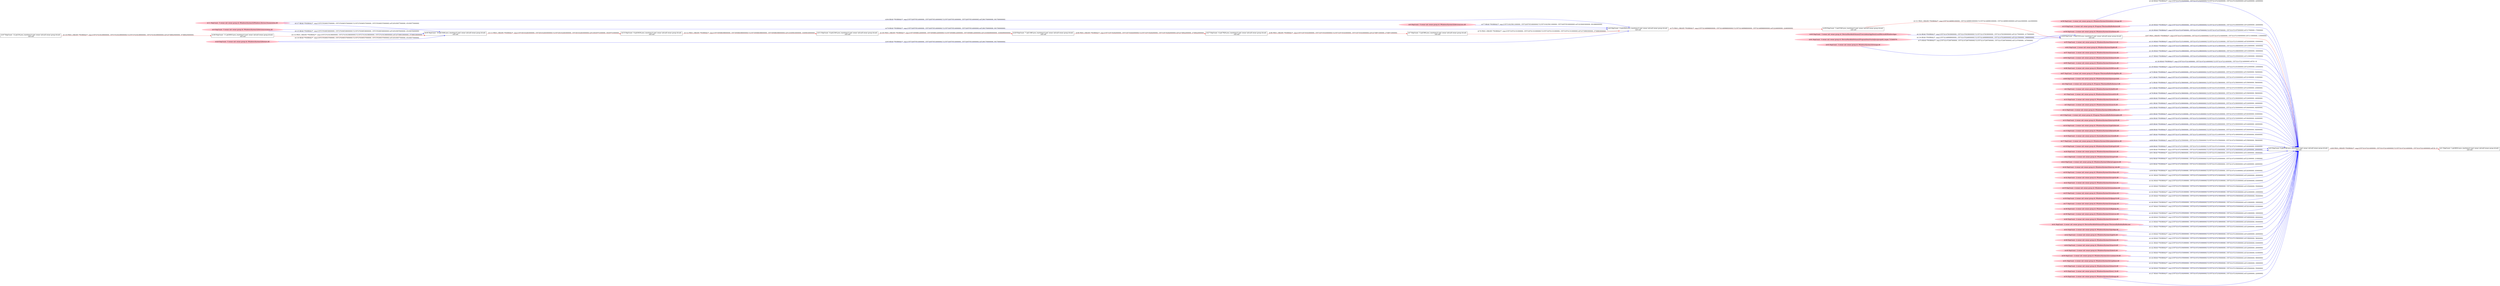 digraph  {
rankdir=LR
"56"[color=pink,label="id:56 HopCount: -2 owner uid: owner group id: /Windows/System32/windows.storage.dll ", shape=oval,style=filled];
"0"[color=black,label="id:0 HopCount: 0 pid:6768 proc_starttime:0 cmd: owner uid:null owner group id:null,\n null null", shape=box,style=solid];
"56" -> "0" [id=128,__obj="READ"color=blue,label="id:128 READ **NORMAL**  seqs:[1557321472192000000, 1557321472192000000] T:[1557321472192000000, 1557321472192000000] relT:[22000000, 22000000]",style=solid];
"19"[color=pink,label="id:19 HopCount: -2 owner uid: owner group id: /Program Files/mozilla/firefox/xul.dll ", shape=oval,style=filled];
"19" -> "0" [id=129,__obj="READ"color=blue,label="id:129 READ **NORMAL**  seqs:[1557321472190000000, 1557321472190000000] T:[1557321472190000000, 1557321472190000000] relT:[24000000, 24000000]",style=solid];
"58"[color=pink,label="id:58 HopCount: -2 owner uid: owner group id: /Windows/System32/uxtheme.dll ", shape=oval,style=filled];
"58" -> "0" [id=130,__obj="READ"color=blue,label="id:130 READ **NORMAL**  seqs:[1557321472197000000, 1557321472197000000] T:[1557321472197000000, 1557321472197000000] relT:[17000000, 17000000]",style=solid];
"59"[color=black,label="id:59 HopCount: -3 pid:5340 proc_starttime:0 cmd: owner uid:null owner group id:null,\n null null", shape=box,style=solid];
"28"[color=black,label="id:28 HopCount: -2 pid:5332 proc_starttime:0 cmd: owner uid:null owner group id:null,\n null null", shape=box,style=solid];
"59" -> "28" [id=131,__obj="PROC_CREATE"color=red,label="id:131 PROC_CREATE **NORMAL**  seqs:[1557321469991000000, 1557321469991000000] T:[1557321469991000000, 1557321469991000000] relT:[2223000000, 2223000000]",style=solid];
"60"[color=pink,label="id:60 HopCount: -3 owner uid: owner group id: /Device/HarddiskVolume2/Users/admin/AppData/Local/Microsoft/WindowsApps ", shape=oval,style=filled];
"60" -> "28" [id=132,__obj="READ"color=blue,label="id:132 READ **NORMAL**  seqs:[1557321470039000000, 1557321470039000000] T:[1557321470039000000, 1557321470039000000] relT:[2175000000, 2175000000]",style=solid];
"55"[color=pink,label="id:55 HopCount: -2 owner uid: owner group id: /Windows/System32/msvcrt.dll ", shape=oval,style=filled];
"55" -> "0" [id=133,__obj="READ"color=blue,label="id:133 READ **NORMAL**  seqs:[1557321472151000000, 1557321472151000000] T:[1557321472151000000, 1557321472151000000] relT:[63000000, 63000000]",style=solid];
"61"[color=pink,label="id:61 HopCount: -3 owner uid: owner group id: /Device/HarddiskVolume2/ProgramData/Oracle/Java/javapath_target_715365579 ", shape=oval,style=filled];
"61" -> "28" [id=134,__obj="READ"color=blue,label="id:134 READ **NORMAL**  seqs:[1557321469999000000, 1557321470246000000] T:[1557321469999000000, 1557321470246000000] relT:[2215000000, 1968000000]",style=solid];
"62"[color=pink,label="id:62 HopCount: -2 owner uid: owner group id: /Windows/System32/pdh.dll ", shape=oval,style=filled];
"62" -> "0" [id=135,__obj="READ"color=blue,label="id:135 READ **NORMAL**  seqs:[1557321472198000000, 1557321472198000000] T:[1557321472198000000, 1557321472198000000] relT:[16000000, 16000000]",style=solid];
"57"[color=pink,label="id:57 HopCount: -2 owner uid: owner group id: /Windows/System32/userenv.dll ", shape=oval,style=filled];
"57" -> "0" [id=136,__obj="READ"color=blue,label="id:136 READ **NORMAL**  seqs:[1557321472198000000, 1557321472198000000] T:[1557321472198000000, 1557321472198000000] relT:[16000000, 16000000]",style=solid];
"64"[color=pink,label="id:64 HopCount: -2 owner uid: owner group id: /Windows/System32/oleaut32.dll ", shape=oval,style=filled];
"64" -> "0" [id=137,__obj="READ"color=blue,label="id:137 READ **NORMAL**  seqs:[1557321472195000000, 1557321472195000000] T:[1557321472195000000, 1557321472195000000] relT:[19000000, 19000000]",style=solid];
"65"[color=pink,label="id:65 HopCount: -2 owner uid: owner group id: /Windows/System32/ntmarta.dll ", shape=oval,style=filled];
"65" -> "0" [id=138,__obj="READ"color=blue,label="id:138 READ **NORMAL**  seqs:[1557321472214000000, 1557321472214000000] T:[1557321472214000000, 1557321472214000000] relT:[0, 0]",style=solid];
"66"[color=pink,label="id:66 HopCount: -2 owner uid: owner group id: /Windows/System32/SHCore.dll ", shape=oval,style=filled];
"66" -> "0" [id=139,__obj="READ"color=blue,label="id:139 READ **NORMAL**  seqs:[1557321472191000000, 1557321472191000000] T:[1557321472191000000, 1557321472191000000] relT:[23000000, 23000000]",style=solid];
"1"[color=black,label="id:1 HopCount: 1 pid:8816 proc_starttime:0 cmd: owner uid:null owner group id:null,\n null null", shape=box,style=solid];
"0" -> "1" [id=69,__obj="PROC_CREATE"color=red,label="id:69 PROC_CREATE **NORMAL**  seqs:[1557321472214000000, 1557321472214000000] T:[1557321472214000000, 1557321472214000000] relT:[0, 0]",style=solid];
"67"[color=pink,label="id:67 HopCount: -2 owner uid: owner group id: /Program Files/mozilla/firefox/lgpllibs.dll ", shape=oval,style=filled];
"67" -> "0" [id=70,__obj="READ"color=blue,label="id:70 READ **NORMAL**  seqs:[1557321472160000000, 1557321472160000000] T:[1557321472160000000, 1557321472160000000] relT:[54000000, 54000000]",style=solid];
"68"[color=pink,label="id:68 HopCount: -2 owner uid: owner group id: /Windows/System32/powrprof.dll ", shape=oval,style=filled];
"68" -> "0" [id=71,__obj="READ"color=blue,label="id:71 READ **NORMAL**  seqs:[1557321472193000000, 1557321472193000000] T:[1557321472193000000, 1557321472193000000] relT:[21000000, 21000000]",style=solid];
"2"[color=pink,label="id:2 HopCount: -2 owner uid: owner group id: /Program Files/mozilla/firefox/nss3.dll ", shape=oval,style=filled];
"2" -> "0" [id=72,__obj="READ"color=blue,label="id:72 READ **NORMAL**  seqs:[1557321472158000000, 1557321472158000000] T:[1557321472158000000, 1557321472158000000] relT:[56000000, 56000000]",style=solid];
"4"[color=pink,label="id:4 HopCount: -2 owner uid: owner group id: /Windows/System32/shell32.dll ", shape=oval,style=filled];
"4" -> "0" [id=73,__obj="READ"color=blue,label="id:73 READ **NORMAL**  seqs:[1557321472191000000, 1557321472191000000] T:[1557321472191000000, 1557321472191000000] relT:[23000000, 23000000]",style=solid];
"63"[color=pink,label="id:63 HopCount: -3 owner uid: owner group id: /Windows/System32/twinapi.dll ", shape=oval,style=filled];
"63" -> "28" [id=74,__obj="READ"color=blue,label="id:74 READ **NORMAL**  seqs:[1557321472067000000, 1557321472067000000] T:[1557321472067000000, 1557321472067000000] relT:[147000000, 147000000]",style=solid];
"6"[color=black,label="id:6 HopCount: -4 pid:6544 proc_starttime:0 cmd: owner uid:null owner group id:null,\n null null", shape=box,style=solid];
"6" -> "59" [id=75,__obj="PROC_CREATE"color=red,label="id:75 PROC_CREATE **NORMAL**  seqs:[1557321469968000000, 1557321469968000000] T:[1557321469968000000, 1557321469968000000] relT:[2246000000, 2246000000]",style=solid];
"7"[color=black,label="id:7 HopCount: -5 pid:568 proc_starttime:0 cmd: owner uid:null owner group id:null,\n null null", shape=box,style=solid];
"7" -> "6" [id=76,__obj="PROC_CREATE"color=red,label="id:76 PROC_CREATE **NORMAL**  seqs:[1557318741331000000, 1557318741331000000] T:[1557318741331000000, 1557318741331000000] relT:[2730883000000, 2730883000000]",style=solid];
"8"[color=pink,label="id:8 HopCount: -5 owner uid: owner group id: /Windows/System32/deviceaccess.dll ", shape=oval,style=filled];
"8" -> "6" [id=77,__obj="READ"color=blue,label="id:77 READ **NORMAL**  seqs:[1557319235811000000, 1557320570518000000] T:[1557319235811000000, 1557320570518000000] relT:[2236403000000, 901696000000]",style=solid];
"3"[color=pink,label="id:3 HopCount: -2 owner uid: owner group id: /Windows/System32/wsock32.dll ", shape=oval,style=filled];
"3" -> "0" [id=78,__obj="READ"color=blue,label="id:78 READ **NORMAL**  seqs:[1557321472158000000, 1557321472158000000] T:[1557321472158000000, 1557321472158000000] relT:[56000000, 56000000]",style=solid];
"9"[color=pink,label="id:9 HopCount: -5 owner uid: owner group id: /Windows/System32/deviceassociation.dll ", shape=oval,style=filled];
"9" -> "6" [id=79,__obj="READ"color=blue,label="id:79 READ **NORMAL**  seqs:[1557320570514000000, 1557320570514000000] T:[1557320570514000000, 1557320570514000000] relT:[901700000000, 901700000000]",style=solid];
"10"[color=pink,label="id:10 HopCount: -2 owner uid: owner group id: /Windows/System32/win32u.dll ", shape=oval,style=filled];
"10" -> "0" [id=80,__obj="READ"color=blue,label="id:80 READ **NORMAL**  seqs:[1557321472190000000, 1557321472190000000] T:[1557321472190000000, 1557321472190000000] relT:[24000000, 24000000]",style=solid];
"5"[color=pink,label="id:5 HopCount: -2 owner uid: owner group id: /Windows/System32/user32.dll ", shape=oval,style=filled];
"5" -> "0" [id=81,__obj="READ"color=blue,label="id:81 READ **NORMAL**  seqs:[1557321472190000000, 1557321472190000000] T:[1557321472190000000, 1557321472190000000] relT:[24000000, 24000000]",style=solid];
"12"[color=pink,label="id:12 HopCount: -2 owner uid: owner group id: /Windows/System32/KernelBase.dll ", shape=oval,style=filled];
"12" -> "0" [id=82,__obj="READ"color=blue,label="id:82 READ **NORMAL**  seqs:[1557321472150000000, 1557321472150000000] T:[1557321472150000000, 1557321472150000000] relT:[64000000, 64000000]",style=solid];
"13"[color=pink,label="id:13 HopCount: -2 owner uid: owner group id: /Program Files/mozilla/firefox/mozglue.dll ", shape=oval,style=filled];
"13" -> "0" [id=83,__obj="READ"color=blue,label="id:83 READ **NORMAL**  seqs:[1557321472151000000, 1557321472151000000] T:[1557321472151000000, 1557321472151000000] relT:[63000000, 63000000]",style=solid];
"14"[color=pink,label="id:14 HopCount: -2 owner uid: owner group id: /Windows/System32/msvcp140.dll ", shape=oval,style=filled];
"14" -> "0" [id=84,__obj="READ"color=blue,label="id:84 READ **NORMAL**  seqs:[1557321472152000000, 1557321472152000000] T:[1557321472152000000, 1557321472152000000] relT:[62000000, 62000000]",style=solid];
"34"[color=pink,label="id:34 HopCount: -2 owner uid: owner group id: /Windows/System32/gdi32full.dll ", shape=oval,style=filled];
"34" -> "0" [id=85,__obj="READ"color=blue,label="id:85 READ **NORMAL**  seqs:[1557321472190000000, 1557321472190000000] T:[1557321472190000000, 1557321472190000000] relT:[24000000, 24000000]",style=solid];
"15"[color=pink,label="id:15 HopCount: -2 owner uid: owner group id: /Windows/System32/kernel32.dll ", shape=oval,style=filled];
"15" -> "0" [id=86,__obj="READ"color=blue,label="id:86 READ **NORMAL**  seqs:[1557321472150000000, 1557321472150000000] T:[1557321472150000000, 1557321472150000000] relT:[64000000, 64000000]",style=solid];
"16"[color=pink,label="id:16 HopCount: -2 owner uid: owner group id: /SystemRoot/System32/ntdll.dll ", shape=oval,style=filled];
"16" -> "0" [id=87,__obj="READ"color=blue,label="id:87 READ **NORMAL**  seqs:[1557321472149000000, 1557321472149000000] T:[1557321472149000000, 1557321472149000000] relT:[65000000, 65000000]",style=solid];
"17"[color=pink,label="id:17 HopCount: -2 owner uid: owner group id: /Windows/System32/bcryptprimitives.dll ", shape=oval,style=filled];
"17" -> "0" [id=88,__obj="READ"color=blue,label="id:88 READ **NORMAL**  seqs:[1557321472155000000, 1557321472155000000] T:[1557321472155000000, 1557321472155000000] relT:[59000000, 59000000]",style=solid];
"18"[color=pink,label="id:18 HopCount: -2 owner uid: owner group id: /Windows/System32/advapi32.dll ", shape=oval,style=filled];
"18" -> "0" [id=89,__obj="READ"color=blue,label="id:89 READ **NORMAL**  seqs:[1557321472151000000, 1557321472151000000] T:[1557321472151000000, 1557321472151000000] relT:[63000000, 63000000]",style=solid];
"20"[color=pink,label="id:20 HopCount: -2 owner uid: owner group id: /Windows/System32/msasn1.dll ", shape=oval,style=filled];
"20" -> "0" [id=90,__obj="READ"color=blue,label="id:90 READ **NORMAL**  seqs:[1557321472194000000, 1557321472194000000] T:[1557321472194000000, 1557321472194000000] relT:[20000000, 20000000]",style=solid];
"21"[color=pink,label="id:21 HopCount: -2 owner uid: owner group id: /Windows/System32/usp10.dll ", shape=oval,style=filled];
"21" -> "0" [id=91,__obj="READ"color=blue,label="id:91 READ **NORMAL**  seqs:[1557321472196000000, 1557321472196000000] T:[1557321472196000000, 1557321472196000000] relT:[18000000, 18000000]",style=solid];
"22"[color=pink,label="id:22 HopCount: -2 owner uid: owner group id: /Windows/System32/kernel.appcore.dll ", shape=oval,style=filled];
"22" -> "0" [id=92,__obj="READ"color=blue,label="id:92 READ **NORMAL**  seqs:[1557321472193000000, 1557321472193000000] T:[1557321472193000000, 1557321472193000000] relT:[21000000, 21000000]",style=solid];
"24"[color=pink,label="id:24 HopCount: -2 owner uid: owner group id: /Windows/System32/msvcp_win.dll ", shape=oval,style=filled];
"24" -> "0" [id=93,__obj="READ"color=blue,label="id:93 READ **NORMAL**  seqs:[1557321472190000000, 1557321472190000000] T:[1557321472190000000, 1557321472190000000] relT:[24000000, 24000000]",style=solid];
"11"[color=pink,label="id:11 HopCount: -5 owner uid: owner group id: /Windows/System32/Windows.Devices.Enumeration.dll ", shape=oval,style=filled];
"11" -> "6" [id=94,__obj="READ"color=blue,label="id:94 READ **NORMAL**  seqs:[1557320570514000000, 1557320570514000000] T:[1557320570514000000, 1557320570514000000] relT:[901700000000, 901700000000]",style=solid];
"26"[color=pink,label="id:26 HopCount: -5 owner uid: owner group id: /Windows/System32/biwinrt.dll ", shape=oval,style=filled];
"26" -> "6" [id=95,__obj="READ"color=blue,label="id:95 READ **NORMAL**  seqs:[1557320570514000000, 1557320570514000000] T:[1557320570514000000, 1557320570514000000] relT:[901700000000, 901700000000]",style=solid];
"27"[color=black,label="id:27 HopCount: -6 pid:7828 proc_starttime:0 cmd: owner uid:null owner group id:null,\n null null", shape=box,style=solid];
"27" -> "7" [id=96,__obj="PROC_CREATE"color=red,label="id:96 PROC_CREATE **NORMAL**  seqs:[1557318735343000000, 1557318735343000000] T:[1557318735343000000, 1557318735343000000] relT:[2736871000000, 2736871000000]",style=solid];
"28" -> "0" [id=97,__obj="PROC_CREATE"color=red,label="id:97 PROC_CREATE **NORMAL**  seqs:[1557321472104000000, 1557321472104000000] T:[1557321472104000000, 1557321472104000000] relT:[110000000, 110000000]",style=solid];
"29"[color=black,label="id:29 HopCount: -7 pid:1460 proc_starttime:0 cmd: owner uid:null owner group id:null,\n null null", shape=box,style=solid];
"29" -> "27" [id=98,__obj="PROC_CREATE"color=red,label="id:98 PROC_CREATE **NORMAL**  seqs:[1557318735292000000, 1557318735292000000] T:[1557318735292000000, 1557318735292000000] relT:[2736922000000, 2736922000000]",style=solid];
"30"[color=pink,label="id:30 HopCount: -2 owner uid: owner group id: /Windows/System32/ucrtbase.dll ", shape=oval,style=filled];
"30" -> "0" [id=99,__obj="READ"color=blue,label="id:99 READ **NORMAL**  seqs:[1557321472151000000, 1557321472151000000] T:[1557321472151000000, 1557321472151000000] relT:[63000000, 63000000]",style=solid];
"31"[color=black,label="id:31 HopCount: -8 pid:2340 proc_starttime:0 cmd: owner uid:null owner group id:null,\n null null", shape=box,style=solid];
"31" -> "29" [id=100,__obj="PROC_CREATE"color=red,label="id:100 PROC_CREATE **NORMAL**  seqs:[1557305088124000000, 1557305088124000000] T:[1557305088124000000, 1557305088124000000] relT:[16384090000000, 16384090000000]",style=solid];
"32"[color=pink,label="id:32 HopCount: -2 owner uid: owner group id: /Windows/System32/crypt32.dll ", shape=oval,style=filled];
"32" -> "0" [id=101,__obj="READ"color=blue,label="id:101 READ **NORMAL**  seqs:[1557321472194000000, 1557321472194000000] T:[1557321472194000000, 1557321472194000000] relT:[20000000, 20000000]",style=solid];
"23"[color=pink,label="id:23 HopCount: -2 owner uid: owner group id: /Windows/System32/sechost.dll ", shape=oval,style=filled];
"23" -> "0" [id=102,__obj="READ"color=blue,label="id:102 READ **NORMAL**  seqs:[1557321472151000000, 1557321472151000000] T:[1557321472151000000, 1557321472151000000] relT:[63000000, 63000000]",style=solid];
"35"[color=pink,label="id:35 HopCount: -2 owner uid: owner group id: /Windows/System32/winmmbase.dll ", shape=oval,style=filled];
"35" -> "0" [id=103,__obj="READ"color=blue,label="id:103 READ **NORMAL**  seqs:[1557321472159000000, 1557321472159000000] T:[1557321472159000000, 1557321472159000000] relT:[55000000, 55000000]",style=solid];
"25"[color=pink,label="id:25 HopCount: -2 owner uid: owner group id: /Windows/System32/combase.dll ", shape=oval,style=filled];
"25" -> "0" [id=104,__obj="READ"color=blue,label="id:104 READ **NORMAL**  seqs:[1557321472191000000, 1557321472191000000] T:[1557321472191000000, 1557321472191000000] relT:[23000000, 23000000]",style=solid];
"36"[color=pink,label="id:36 HopCount: -2 owner uid: owner group id: /Windows/System32/cfgmgr32.dll ", shape=oval,style=filled];
"36" -> "0" [id=105,__obj="READ"color=blue,label="id:105 READ **NORMAL**  seqs:[1557321472159000000, 1557321472159000000] T:[1557321472159000000, 1557321472159000000] relT:[55000000, 55000000]",style=solid];
"37"[color=pink,label="id:37 HopCount: -2 owner uid: owner group id: /Windows/System32/setupapi.dll ", shape=oval,style=filled];
"37" -> "0" [id=106,__obj="READ"color=blue,label="id:106 READ **NORMAL**  seqs:[1557321472195000000, 1557321472195000000] T:[1557321472195000000, 1557321472195000000] relT:[19000000, 19000000]",style=solid];
"38"[color=pink,label="id:38 HopCount: -2 owner uid: owner group id: /Windows/System32/dbghelp.dll ", shape=oval,style=filled];
"38" -> "0" [id=107,__obj="READ"color=blue,label="id:107 READ **NORMAL**  seqs:[1557321472153000000, 1557321472153000000] T:[1557321472153000000, 1557321472153000000] relT:[61000000, 61000000]",style=solid];
"39"[color=pink,label="id:39 HopCount: -2 owner uid: owner group id: /Windows/System32/wintrust.dll ", shape=oval,style=filled];
"39" -> "0" [id=108,__obj="READ"color=blue,label="id:108 READ **NORMAL**  seqs:[1557321472195000000, 1557321472195000000] T:[1557321472195000000, 1557321472195000000] relT:[19000000, 19000000]",style=solid];
"40"[color=pink,label="id:40 HopCount: -2 owner uid: owner group id: /Windows/System32/version.dll ", shape=oval,style=filled];
"40" -> "0" [id=109,__obj="READ"color=blue,label="id:109 READ **NORMAL**  seqs:[1557321472154000000, 1557321472154000000] T:[1557321472154000000, 1557321472154000000] relT:[60000000, 60000000]",style=solid];
"41"[color=pink,label="id:41 HopCount: -2 owner uid: owner group id: /Device/HarddiskVolume2/Program Files/mozilla/firefox/firefox.exe ", shape=oval,style=filled];
"41" -> "0" [id=110,__obj="READ"color=blue,label="id:110 READ **NORMAL**  seqs:[1557321472149000000, 1557321472149000000] T:[1557321472149000000, 1557321472149000000] relT:[65000000, 65000000]",style=solid];
"43"[color=pink,label="id:43 HopCount: -2 owner uid: owner group id: /Windows/System32/profapi.dll ", shape=oval,style=filled];
"43" -> "0" [id=111,__obj="READ"color=blue,label="id:111 READ **NORMAL**  seqs:[1557321472194000000, 1557321472194000000] T:[1557321472194000000, 1557321472194000000] relT:[20000000, 20000000]",style=solid];
"33"[color=black,label="id:33 HopCount: -9 pid:8436 proc_starttime:0 cmd: owner uid:null owner group id:null,\n null null", shape=box,style=solid];
"33" -> "31" [id=112,__obj="PROC_CREATE"color=red,label="id:112 PROC_CREATE **NORMAL**  seqs:[1557305086398000000, 1557305086398000000] T:[1557305086398000000, 1557305086398000000] relT:[16385816000000, 16385816000000]",style=solid];
"45"[color=black,label="id:45 HopCount: -10 pid:3448 proc_starttime:0 cmd: owner uid:null owner group id:null,\n null null", shape=box,style=solid];
"45" -> "33" [id=113,__obj="PROC_CREATE"color=red,label="id:113 PROC_CREATE **NORMAL**  seqs:[1557291032463000000, 1557291032463000000] T:[1557291032463000000, 1557291032463000000] relT:[30439751000000, 30439751000000]",style=solid];
"46"[color=black,label="id:46 HopCount: -11 pid:6816 proc_starttime:0 cmd: owner uid:null owner group id:null,\n null null", shape=box,style=solid];
"46" -> "45" [id=114,__obj="PROC_CREATE"color=red,label="id:114 PROC_CREATE **NORMAL**  seqs:[1557274104196000000, 1557274104196000000] T:[1557274104196000000, 1557274104196000000] relT:[47368018000000, 47368018000000]",style=solid];
"9" -> "45" [id=115,__obj="READ"color=blue,label="id:115 READ **NORMAL**  seqs:[1557276306538000000, 1557276306538000000] T:[1557276306538000000, 1557276306538000000] relT:[45165676000000, 45165676000000]",style=solid];
"26" -> "45" [id=116,__obj="READ"color=blue,label="id:116 READ **NORMAL**  seqs:[1557276306537000000, 1557276306537000000] T:[1557276306537000000, 1557276306537000000] relT:[45165677000000, 45165677000000]",style=solid];
"11" -> "45" [id=117,__obj="READ"color=blue,label="id:117 READ **NORMAL**  seqs:[1557276306537000000, 1557276306537000000] T:[1557276306537000000, 1557276306537000000] relT:[45165677000000, 45165677000000]",style=solid];
"47"[color=black,label="id:47 HopCount: -12 pid:36 proc_starttime:0 cmd: owner uid:null owner group id:null,\n null null", shape=box,style=solid];
"47" -> "46" [id=118,__obj="PROC_CREATE"color=red,label="id:118 PROC_CREATE **NORMAL**  seqs:[1557274104189000000, 1557274104189000000] T:[1557274104189000000, 1557274104189000000] relT:[47368025000000, 47368025000000]",style=solid];
"42"[color=pink,label="id:42 HopCount: -2 owner uid: owner group id: /Windows/System32/gdi32.dll ", shape=oval,style=filled];
"42" -> "0" [id=119,__obj="READ"color=blue,label="id:119 READ **NORMAL**  seqs:[1557321472190000000, 1557321472190000000] T:[1557321472190000000, 1557321472190000000] relT:[24000000, 24000000]",style=solid];
"48"[color=pink,label="id:48 HopCount: -2 owner uid: owner group id: /Windows/System32/winmm.dll ", shape=oval,style=filled];
"48" -> "0" [id=120,__obj="READ"color=blue,label="id:120 READ **NORMAL**  seqs:[1557321472158000000, 1557321472158000000] T:[1557321472158000000, 1557321472158000000] relT:[56000000, 56000000]",style=solid];
"44"[color=pink,label="id:44 HopCount: -2 owner uid: owner group id: /Windows/System32/rpcrt4.dll ", shape=oval,style=filled];
"44" -> "0" [id=121,__obj="READ"color=blue,label="id:121 READ **NORMAL**  seqs:[1557321472151000000, 1557321472151000000] T:[1557321472151000000, 1557321472151000000] relT:[63000000, 63000000]",style=solid];
"49"[color=pink,label="id:49 HopCount: -2 owner uid: owner group id: /Windows/System32/ole32.dll ", shape=oval,style=filled];
"49" -> "0" [id=122,__obj="READ"color=blue,label="id:122 READ **NORMAL**  seqs:[1557321472194000000, 1557321472194000000] T:[1557321472194000000, 1557321472194000000] relT:[20000000, 20000000]",style=solid];
"50"[color=pink,label="id:50 HopCount: -2 owner uid: owner group id: /Windows/System32/vcruntime140.dll ", shape=oval,style=filled];
"50" -> "0" [id=123,__obj="READ"color=blue,label="id:123 READ **NORMAL**  seqs:[1557321472153000000, 1557321472153000000] T:[1557321472153000000, 1557321472153000000] relT:[61000000, 61000000]",style=solid];
"51"[color=pink,label="id:51 HopCount: -2 owner uid: owner group id: /Windows/System32/cryptbase.dll ", shape=oval,style=filled];
"51" -> "0" [id=124,__obj="READ"color=blue,label="id:124 READ **NORMAL**  seqs:[1557321472155000000, 1557321472155000000] T:[1557321472155000000, 1557321472155000000] relT:[59000000, 59000000]",style=solid];
"52"[color=pink,label="id:52 HopCount: -2 owner uid: owner group id: /Windows/System32/imm32.dll ", shape=oval,style=filled];
"52" -> "0" [id=125,__obj="READ"color=blue,label="id:125 READ **NORMAL**  seqs:[1557321472195000000, 1557321472195000000] T:[1557321472195000000, 1557321472195000000] relT:[19000000, 19000000]",style=solid];
"53"[color=pink,label="id:53 HopCount: -2 owner uid: owner group id: /Windows/System32/ws2_32.dll ", shape=oval,style=filled];
"53" -> "0" [id=126,__obj="READ"color=blue,label="id:126 READ **NORMAL**  seqs:[1557321472159000000, 1557321472159000000] T:[1557321472159000000, 1557321472159000000] relT:[55000000, 55000000]",style=solid];
"54"[color=pink,label="id:54 HopCount: -2 owner uid: owner group id: /Windows/System32/shlwapi.dll ", shape=oval,style=filled];
"54" -> "0" [id=127,__obj="READ"color=blue,label="id:127 READ **NORMAL**  seqs:[1557321472192000000, 1557321472192000000] T:[1557321472192000000, 1557321472192000000] relT:[22000000, 22000000]",style=solid];
}